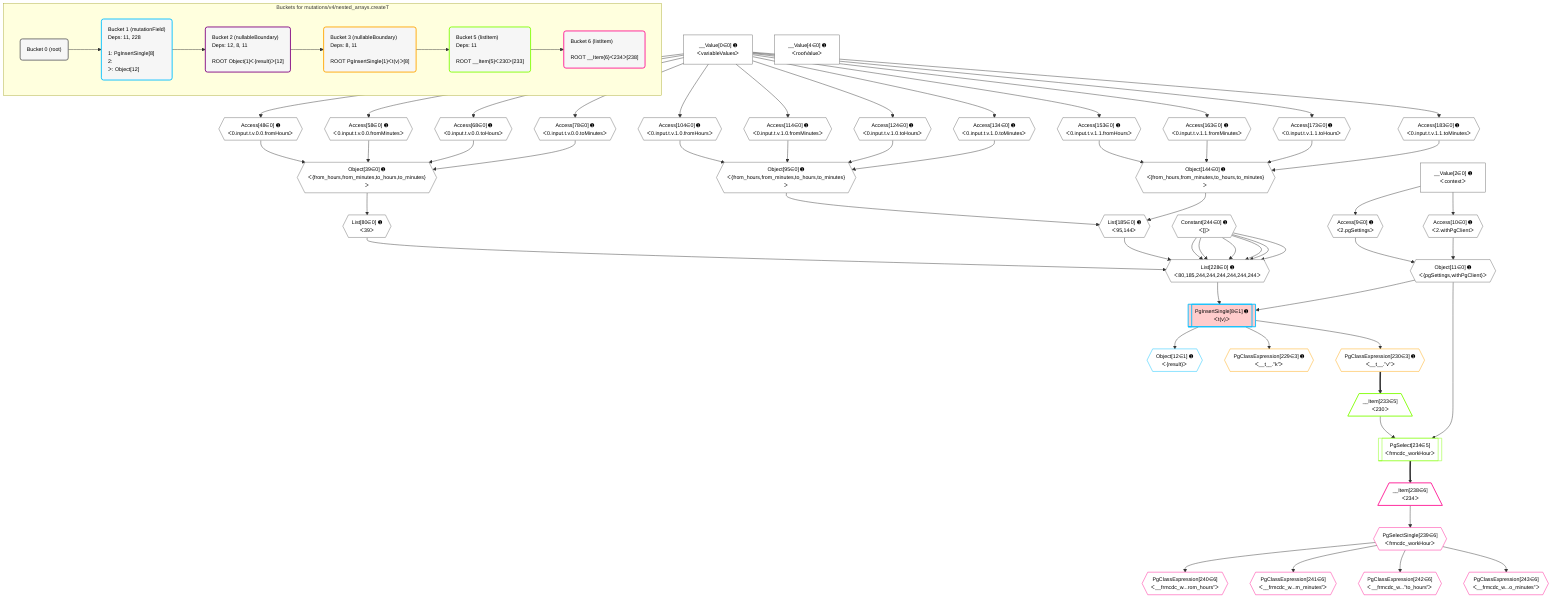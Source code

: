 %%{init: {'themeVariables': { 'fontSize': '12px'}}}%%
graph TD
    classDef path fill:#eee,stroke:#000,color:#000
    classDef plan fill:#fff,stroke-width:1px,color:#000
    classDef itemplan fill:#fff,stroke-width:2px,color:#000
    classDef unbatchedplan fill:#dff,stroke-width:1px,color:#000
    classDef sideeffectplan fill:#fcc,stroke-width:2px,color:#000
    classDef bucket fill:#f6f6f6,color:#000,stroke-width:2px,text-align:left


    %% plan dependencies
    List228{{"List[228∈0] ➊<br />ᐸ80,185,244,244,244,244,244,244ᐳ"}}:::plan
    List80{{"List[80∈0] ➊<br />ᐸ39ᐳ"}}:::plan
    List185{{"List[185∈0] ➊<br />ᐸ95,144ᐳ"}}:::plan
    Constant244{{"Constant[244∈0] ➊<br />ᐸ[]ᐳ"}}:::plan
    List80 & List185 & Constant244 & Constant244 & Constant244 & Constant244 & Constant244 & Constant244 --> List228
    Object39{{"Object[39∈0] ➊<br />ᐸ{from_hours,from_minutes,to_hours,to_minutes}ᐳ"}}:::plan
    Access48{{"Access[48∈0] ➊<br />ᐸ0.input.t.v.0.0.fromHoursᐳ"}}:::plan
    Access58{{"Access[58∈0] ➊<br />ᐸ0.input.t.v.0.0.fromMinutesᐳ"}}:::plan
    Access68{{"Access[68∈0] ➊<br />ᐸ0.input.t.v.0.0.toHoursᐳ"}}:::plan
    Access78{{"Access[78∈0] ➊<br />ᐸ0.input.t.v.0.0.toMinutesᐳ"}}:::plan
    Access48 & Access58 & Access68 & Access78 --> Object39
    Object95{{"Object[95∈0] ➊<br />ᐸ{from_hours,from_minutes,to_hours,to_minutes}ᐳ"}}:::plan
    Access104{{"Access[104∈0] ➊<br />ᐸ0.input.t.v.1.0.fromHoursᐳ"}}:::plan
    Access114{{"Access[114∈0] ➊<br />ᐸ0.input.t.v.1.0.fromMinutesᐳ"}}:::plan
    Access124{{"Access[124∈0] ➊<br />ᐸ0.input.t.v.1.0.toHoursᐳ"}}:::plan
    Access134{{"Access[134∈0] ➊<br />ᐸ0.input.t.v.1.0.toMinutesᐳ"}}:::plan
    Access104 & Access114 & Access124 & Access134 --> Object95
    Object144{{"Object[144∈0] ➊<br />ᐸ{from_hours,from_minutes,to_hours,to_minutes}ᐳ"}}:::plan
    Access153{{"Access[153∈0] ➊<br />ᐸ0.input.t.v.1.1.fromHoursᐳ"}}:::plan
    Access163{{"Access[163∈0] ➊<br />ᐸ0.input.t.v.1.1.fromMinutesᐳ"}}:::plan
    Access173{{"Access[173∈0] ➊<br />ᐸ0.input.t.v.1.1.toHoursᐳ"}}:::plan
    Access183{{"Access[183∈0] ➊<br />ᐸ0.input.t.v.1.1.toMinutesᐳ"}}:::plan
    Access153 & Access163 & Access173 & Access183 --> Object144
    Object11{{"Object[11∈0] ➊<br />ᐸ{pgSettings,withPgClient}ᐳ"}}:::plan
    Access9{{"Access[9∈0] ➊<br />ᐸ2.pgSettingsᐳ"}}:::plan
    Access10{{"Access[10∈0] ➊<br />ᐸ2.withPgClientᐳ"}}:::plan
    Access9 & Access10 --> Object11
    Object95 & Object144 --> List185
    __Value2["__Value[2∈0] ➊<br />ᐸcontextᐳ"]:::plan
    __Value2 --> Access9
    __Value2 --> Access10
    __Value0["__Value[0∈0] ➊<br />ᐸvariableValuesᐳ"]:::plan
    __Value0 --> Access48
    __Value0 --> Access58
    __Value0 --> Access68
    __Value0 --> Access78
    Object39 --> List80
    __Value0 --> Access104
    __Value0 --> Access114
    __Value0 --> Access124
    __Value0 --> Access134
    __Value0 --> Access153
    __Value0 --> Access163
    __Value0 --> Access173
    __Value0 --> Access183
    __Value4["__Value[4∈0] ➊<br />ᐸrootValueᐳ"]:::plan
    PgInsertSingle8[["PgInsertSingle[8∈1] ➊<br />ᐸt(v)ᐳ"]]:::sideeffectplan
    Object11 & List228 --> PgInsertSingle8
    Object12{{"Object[12∈1] ➊<br />ᐸ{result}ᐳ"}}:::plan
    PgInsertSingle8 --> Object12
    PgClassExpression229{{"PgClassExpression[229∈3] ➊<br />ᐸ__t__.”k”ᐳ"}}:::plan
    PgInsertSingle8 --> PgClassExpression229
    PgClassExpression230{{"PgClassExpression[230∈3] ➊<br />ᐸ__t__.”v”ᐳ"}}:::plan
    PgInsertSingle8 --> PgClassExpression230
    PgSelect234[["PgSelect[234∈5]<br />ᐸfrmcdc_workHourᐳ"]]:::plan
    __Item233[/"__Item[233∈5]<br />ᐸ230ᐳ"\]:::itemplan
    Object11 & __Item233 --> PgSelect234
    PgClassExpression230 ==> __Item233
    __Item238[/"__Item[238∈6]<br />ᐸ234ᐳ"\]:::itemplan
    PgSelect234 ==> __Item238
    PgSelectSingle239{{"PgSelectSingle[239∈6]<br />ᐸfrmcdc_workHourᐳ"}}:::plan
    __Item238 --> PgSelectSingle239
    PgClassExpression240{{"PgClassExpression[240∈6]<br />ᐸ__frmcdc_w...rom_hours”ᐳ"}}:::plan
    PgSelectSingle239 --> PgClassExpression240
    PgClassExpression241{{"PgClassExpression[241∈6]<br />ᐸ__frmcdc_w...m_minutes”ᐳ"}}:::plan
    PgSelectSingle239 --> PgClassExpression241
    PgClassExpression242{{"PgClassExpression[242∈6]<br />ᐸ__frmcdc_w...”to_hours”ᐳ"}}:::plan
    PgSelectSingle239 --> PgClassExpression242
    PgClassExpression243{{"PgClassExpression[243∈6]<br />ᐸ__frmcdc_w...o_minutes”ᐳ"}}:::plan
    PgSelectSingle239 --> PgClassExpression243

    %% define steps

    subgraph "Buckets for mutations/v4/nested_arrays.createT"
    Bucket0("Bucket 0 (root)"):::bucket
    classDef bucket0 stroke:#696969
    class Bucket0,__Value0,__Value2,__Value4,Access9,Access10,Object11,Object39,Access48,Access58,Access68,Access78,List80,Object95,Access104,Access114,Access124,Access134,Object144,Access153,Access163,Access173,Access183,List185,List228,Constant244 bucket0
    Bucket1("Bucket 1 (mutationField)<br />Deps: 11, 228<br /><br />1: PgInsertSingle[8]<br />2: <br />ᐳ: Object[12]"):::bucket
    classDef bucket1 stroke:#00bfff
    class Bucket1,PgInsertSingle8,Object12 bucket1
    Bucket2("Bucket 2 (nullableBoundary)<br />Deps: 12, 8, 11<br /><br />ROOT Object{1}ᐸ{result}ᐳ[12]"):::bucket
    classDef bucket2 stroke:#7f007f
    class Bucket2 bucket2
    Bucket3("Bucket 3 (nullableBoundary)<br />Deps: 8, 11<br /><br />ROOT PgInsertSingle{1}ᐸt(v)ᐳ[8]"):::bucket
    classDef bucket3 stroke:#ffa500
    class Bucket3,PgClassExpression229,PgClassExpression230 bucket3
    Bucket5("Bucket 5 (listItem)<br />Deps: 11<br /><br />ROOT __Item{5}ᐸ230ᐳ[233]"):::bucket
    classDef bucket5 stroke:#7fff00
    class Bucket5,__Item233,PgSelect234 bucket5
    Bucket6("Bucket 6 (listItem)<br /><br />ROOT __Item{6}ᐸ234ᐳ[238]"):::bucket
    classDef bucket6 stroke:#ff1493
    class Bucket6,__Item238,PgSelectSingle239,PgClassExpression240,PgClassExpression241,PgClassExpression242,PgClassExpression243 bucket6
    Bucket0 --> Bucket1
    Bucket1 --> Bucket2
    Bucket2 --> Bucket3
    Bucket3 --> Bucket5
    Bucket5 --> Bucket6
    end